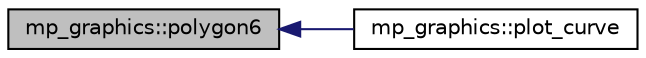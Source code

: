 digraph "mp_graphics::polygon6"
{
  edge [fontname="Helvetica",fontsize="10",labelfontname="Helvetica",labelfontsize="10"];
  node [fontname="Helvetica",fontsize="10",shape=record];
  rankdir="LR";
  Node5710 [label="mp_graphics::polygon6",height=0.2,width=0.4,color="black", fillcolor="grey75", style="filled", fontcolor="black"];
  Node5710 -> Node5711 [dir="back",color="midnightblue",fontsize="10",style="solid",fontname="Helvetica"];
  Node5711 [label="mp_graphics::plot_curve",height=0.2,width=0.4,color="black", fillcolor="white", style="filled",URL="$da/d2c/classmp__graphics.html#a2f288365e8ffc149570e25937e99003b"];
}
